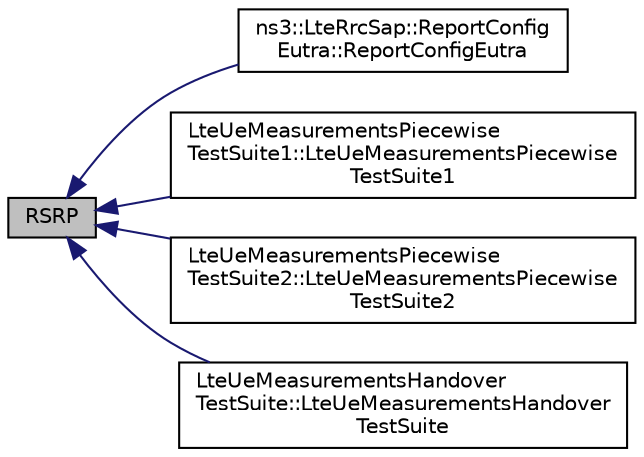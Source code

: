 digraph "RSRP"
{
  edge [fontname="Helvetica",fontsize="10",labelfontname="Helvetica",labelfontsize="10"];
  node [fontname="Helvetica",fontsize="10",shape=record];
  rankdir="LR";
  Node1 [label="RSRP",height=0.2,width=0.4,color="black", fillcolor="grey75", style="filled", fontcolor="black"];
  Node1 -> Node2 [dir="back",color="midnightblue",fontsize="10",style="solid"];
  Node2 [label="ns3::LteRrcSap::ReportConfig\lEutra::ReportConfigEutra",height=0.2,width=0.4,color="black", fillcolor="white", style="filled",URL="$d0/dbb/structns3_1_1LteRrcSap_1_1ReportConfigEutra.html#a58344f482444271a154a3c639f80dc05"];
  Node1 -> Node3 [dir="back",color="midnightblue",fontsize="10",style="solid"];
  Node3 [label="LteUeMeasurementsPiecewise\lTestSuite1::LteUeMeasurementsPiecewise\lTestSuite1",height=0.2,width=0.4,color="black", fillcolor="white", style="filled",URL="$d4/dc1/classLteUeMeasurementsPiecewiseTestSuite1.html#a161d6540a5b2f012d0677c8791b9f409"];
  Node1 -> Node4 [dir="back",color="midnightblue",fontsize="10",style="solid"];
  Node4 [label="LteUeMeasurementsPiecewise\lTestSuite2::LteUeMeasurementsPiecewise\lTestSuite2",height=0.2,width=0.4,color="black", fillcolor="white", style="filled",URL="$d4/dbe/classLteUeMeasurementsPiecewiseTestSuite2.html#a21bc4c093f462de42c1856cd5385280a"];
  Node1 -> Node5 [dir="back",color="midnightblue",fontsize="10",style="solid"];
  Node5 [label="LteUeMeasurementsHandover\lTestSuite::LteUeMeasurementsHandover\lTestSuite",height=0.2,width=0.4,color="black", fillcolor="white", style="filled",URL="$d9/de1/classLteUeMeasurementsHandoverTestSuite.html#a2a3fb15f62e44e2372f085afb8e32776"];
}
